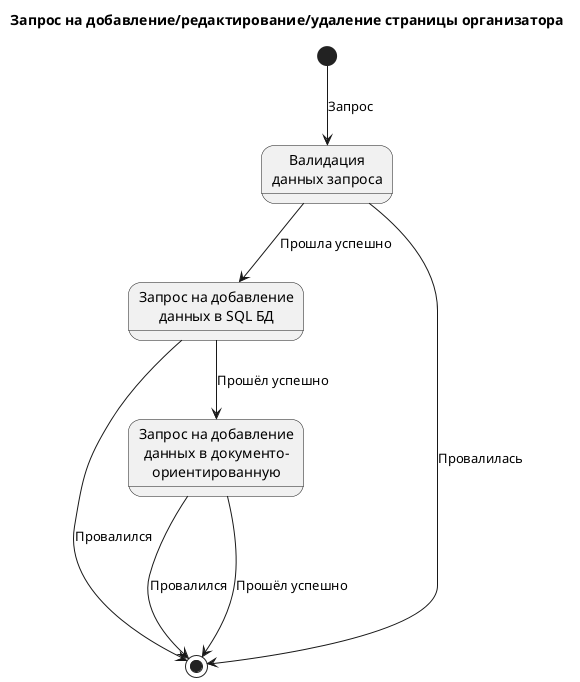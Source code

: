 @startuml

title Запрос на добавление/редактирование/удаление страницы организатора

state "Валидация\nданных запроса" as s2 
state "Запрос на добавление\nданных в SQL БД" as s3
state "Запрос на добавление\nданных в документо-\nориентированную" as s5

[*] --> s2 : Запрос
s2 --> [*] : Провалилась
s2 --> s3 : Прошла успешно
s3 -> [*] : Провалился
s3 --> s5 : Прошёл успешно
s5 -> [*] : Провалился
s5 ---> [*] : Прошёл успешно

@enduml
